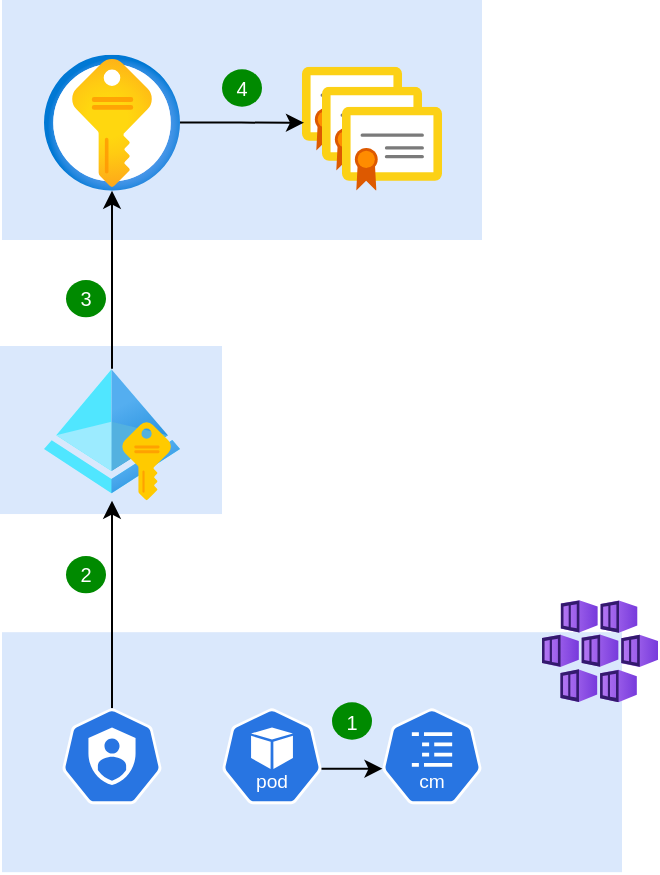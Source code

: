 <mxfile version="26.0.9">
  <diagram name="Stránka-1" id="KgnDwyzxN_RTt5ZA6u8w">
    <mxGraphModel dx="1114" dy="854" grid="1" gridSize="10" guides="1" tooltips="1" connect="1" arrows="1" fold="1" page="1" pageScale="1" pageWidth="1654" pageHeight="1169" math="0" shadow="0">
      <root>
        <mxCell id="0" />
        <mxCell id="1" parent="0" />
        <mxCell id="nbdM6_VTKNTRga-LtgbC-25" value="" style="rounded=0;whiteSpace=wrap;html=1;fillColor=#dae8fc;strokeColor=none;" parent="1" vertex="1">
          <mxGeometry x="390" y="50" width="240" height="120" as="geometry" />
        </mxCell>
        <mxCell id="nbdM6_VTKNTRga-LtgbC-24" value="" style="rounded=0;whiteSpace=wrap;html=1;fillColor=#dae8fc;strokeColor=none;" parent="1" vertex="1">
          <mxGeometry x="389" y="223.0" width="111" height="84.02" as="geometry" />
        </mxCell>
        <mxCell id="nbdM6_VTKNTRga-LtgbC-8" value="" style="rounded=0;whiteSpace=wrap;html=1;fillColor=#dae8fc;strokeColor=none;" parent="1" vertex="1">
          <mxGeometry x="390" y="366.1" width="310" height="120" as="geometry" />
        </mxCell>
        <mxCell id="nbdM6_VTKNTRga-LtgbC-1" value="" style="image;sketch=0;aspect=fixed;html=1;points=[];align=center;fontSize=12;image=img/lib/mscae/Certificate.svg;" parent="1" vertex="1">
          <mxGeometry x="540" y="83.34" width="50" height="42" as="geometry" />
        </mxCell>
        <mxCell id="nbdM6_VTKNTRga-LtgbC-18" value="" style="edgeStyle=orthogonalEdgeStyle;rounded=0;orthogonalLoop=1;jettySize=auto;html=1;entryX=0.02;entryY=0.667;entryDx=0;entryDy=0;entryPerimeter=0;" parent="1" source="nbdM6_VTKNTRga-LtgbC-2" target="nbdM6_VTKNTRga-LtgbC-1" edge="1">
          <mxGeometry relative="1" as="geometry" />
        </mxCell>
        <mxCell id="nbdM6_VTKNTRga-LtgbC-2" value="" style="image;aspect=fixed;html=1;points=[];align=center;fontSize=12;image=img/lib/azure2/security/Key_Vaults.svg;" parent="1" vertex="1">
          <mxGeometry x="411" y="77.34" width="68" height="68" as="geometry" />
        </mxCell>
        <mxCell id="nbdM6_VTKNTRga-LtgbC-4" value="" style="aspect=fixed;sketch=0;html=1;dashed=0;whitespace=wrap;verticalLabelPosition=bottom;verticalAlign=top;fillColor=#2875E2;strokeColor=#ffffff;points=[[0.005,0.63,0],[0.1,0.2,0],[0.9,0.2,0],[0.5,0,0],[0.995,0.63,0],[0.72,0.99,0],[0.5,1,0],[0.28,0.99,0]];shape=mxgraph.kubernetes.icon2;kubernetesLabel=1;prIcon=pod" parent="1" vertex="1">
          <mxGeometry x="500" y="404.11" width="50" height="48" as="geometry" />
        </mxCell>
        <mxCell id="nbdM6_VTKNTRga-LtgbC-17" value="" style="edgeStyle=orthogonalEdgeStyle;rounded=0;orthogonalLoop=1;jettySize=auto;html=1;" parent="1" source="nbdM6_VTKNTRga-LtgbC-5" target="nbdM6_VTKNTRga-LtgbC-2" edge="1">
          <mxGeometry relative="1" as="geometry" />
        </mxCell>
        <mxCell id="nbdM6_VTKNTRga-LtgbC-5" value="" style="image;aspect=fixed;html=1;points=[];align=center;fontSize=12;image=img/lib/azure2/identity/Managed_Identities.svg;" parent="1" vertex="1">
          <mxGeometry x="411" y="234.33" width="68" height="66" as="geometry" />
        </mxCell>
        <mxCell id="nbdM6_VTKNTRga-LtgbC-6" value="" style="image;sketch=0;aspect=fixed;html=1;points=[];align=center;fontSize=12;image=img/lib/mscae/Certificate.svg;" parent="1" vertex="1">
          <mxGeometry x="550" y="93.34" width="50" height="42" as="geometry" />
        </mxCell>
        <mxCell id="nbdM6_VTKNTRga-LtgbC-7" value="" style="image;sketch=0;aspect=fixed;html=1;points=[];align=center;fontSize=12;image=img/lib/mscae/Certificate.svg;" parent="1" vertex="1">
          <mxGeometry x="560" y="103.34" width="50" height="42" as="geometry" />
        </mxCell>
        <mxCell id="nbdM6_VTKNTRga-LtgbC-11" value="" style="aspect=fixed;sketch=0;html=1;dashed=0;whitespace=wrap;verticalLabelPosition=bottom;verticalAlign=top;fillColor=#2875E2;strokeColor=#ffffff;points=[[0.005,0.63,0],[0.1,0.2,0],[0.9,0.2,0],[0.5,0,0],[0.995,0.63,0],[0.72,0.99,0],[0.5,1,0],[0.28,0.99,0]];shape=mxgraph.kubernetes.icon2;kubernetesLabel=1;prIcon=cm" parent="1" vertex="1">
          <mxGeometry x="580" y="404.11" width="50" height="48" as="geometry" />
        </mxCell>
        <mxCell id="nbdM6_VTKNTRga-LtgbC-16" style="edgeStyle=orthogonalEdgeStyle;rounded=0;orthogonalLoop=1;jettySize=auto;html=1;exitX=0.5;exitY=0;exitDx=0;exitDy=0;exitPerimeter=0;" parent="1" source="nbdM6_VTKNTRga-LtgbC-12" target="nbdM6_VTKNTRga-LtgbC-5" edge="1">
          <mxGeometry relative="1" as="geometry" />
        </mxCell>
        <mxCell id="nbdM6_VTKNTRga-LtgbC-12" value="" style="aspect=fixed;sketch=0;html=1;dashed=0;whitespace=wrap;verticalLabelPosition=bottom;verticalAlign=top;fillColor=#2875E2;strokeColor=#ffffff;points=[[0.005,0.63,0],[0.1,0.2,0],[0.9,0.2,0],[0.5,0,0],[0.995,0.63,0],[0.72,0.99,0],[0.5,1,0],[0.28,0.99,0]];shape=mxgraph.kubernetes.icon2;prIcon=sa" parent="1" vertex="1">
          <mxGeometry x="420" y="404.11" width="50" height="48" as="geometry" />
        </mxCell>
        <mxCell id="nbdM6_VTKNTRga-LtgbC-15" style="edgeStyle=orthogonalEdgeStyle;rounded=0;orthogonalLoop=1;jettySize=auto;html=1;exitX=0.995;exitY=0.63;exitDx=0;exitDy=0;exitPerimeter=0;entryX=0.005;entryY=0.63;entryDx=0;entryDy=0;entryPerimeter=0;" parent="1" source="nbdM6_VTKNTRga-LtgbC-4" target="nbdM6_VTKNTRga-LtgbC-11" edge="1">
          <mxGeometry relative="1" as="geometry" />
        </mxCell>
        <mxCell id="nbdM6_VTKNTRga-LtgbC-19" value="&lt;font style=&quot;font-size: 10px;&quot;&gt;1&lt;/font&gt;" style="ellipse;whiteSpace=wrap;html=1;fillColor=#008a00;fontColor=#ffffff;strokeColor=none;" parent="1" vertex="1">
          <mxGeometry x="555" y="401.18" width="20" height="18.67" as="geometry" />
        </mxCell>
        <mxCell id="nbdM6_VTKNTRga-LtgbC-20" value="&lt;font style=&quot;font-size: 10px;&quot;&gt;2&lt;/font&gt;" style="ellipse;whiteSpace=wrap;html=1;fillColor=#008a00;fontColor=#ffffff;strokeColor=none;" parent="1" vertex="1">
          <mxGeometry x="422" y="328" width="20" height="18.67" as="geometry" />
        </mxCell>
        <mxCell id="nbdM6_VTKNTRga-LtgbC-21" value="&lt;font style=&quot;font-size: 10px;&quot;&gt;3&lt;/font&gt;" style="ellipse;whiteSpace=wrap;html=1;fillColor=#008a00;fontColor=#ffffff;strokeColor=none;" parent="1" vertex="1">
          <mxGeometry x="422" y="190.0" width="20" height="18.67" as="geometry" />
        </mxCell>
        <mxCell id="nbdM6_VTKNTRga-LtgbC-22" value="&lt;font style=&quot;font-size: 10px;&quot;&gt;4&lt;/font&gt;" style="ellipse;whiteSpace=wrap;html=1;fillColor=#008a00;fontColor=#ffffff;strokeColor=none;" parent="1" vertex="1">
          <mxGeometry x="500" y="84.67" width="20" height="18.67" as="geometry" />
        </mxCell>
        <mxCell id="nbdM6_VTKNTRga-LtgbC-26" value="" style="image;aspect=fixed;html=1;points=[];align=center;fontSize=12;image=img/lib/azure2/compute/Kubernetes_Services.svg;" parent="1" vertex="1">
          <mxGeometry x="660" y="350" width="58" height="51.18" as="geometry" />
        </mxCell>
      </root>
    </mxGraphModel>
  </diagram>
</mxfile>

